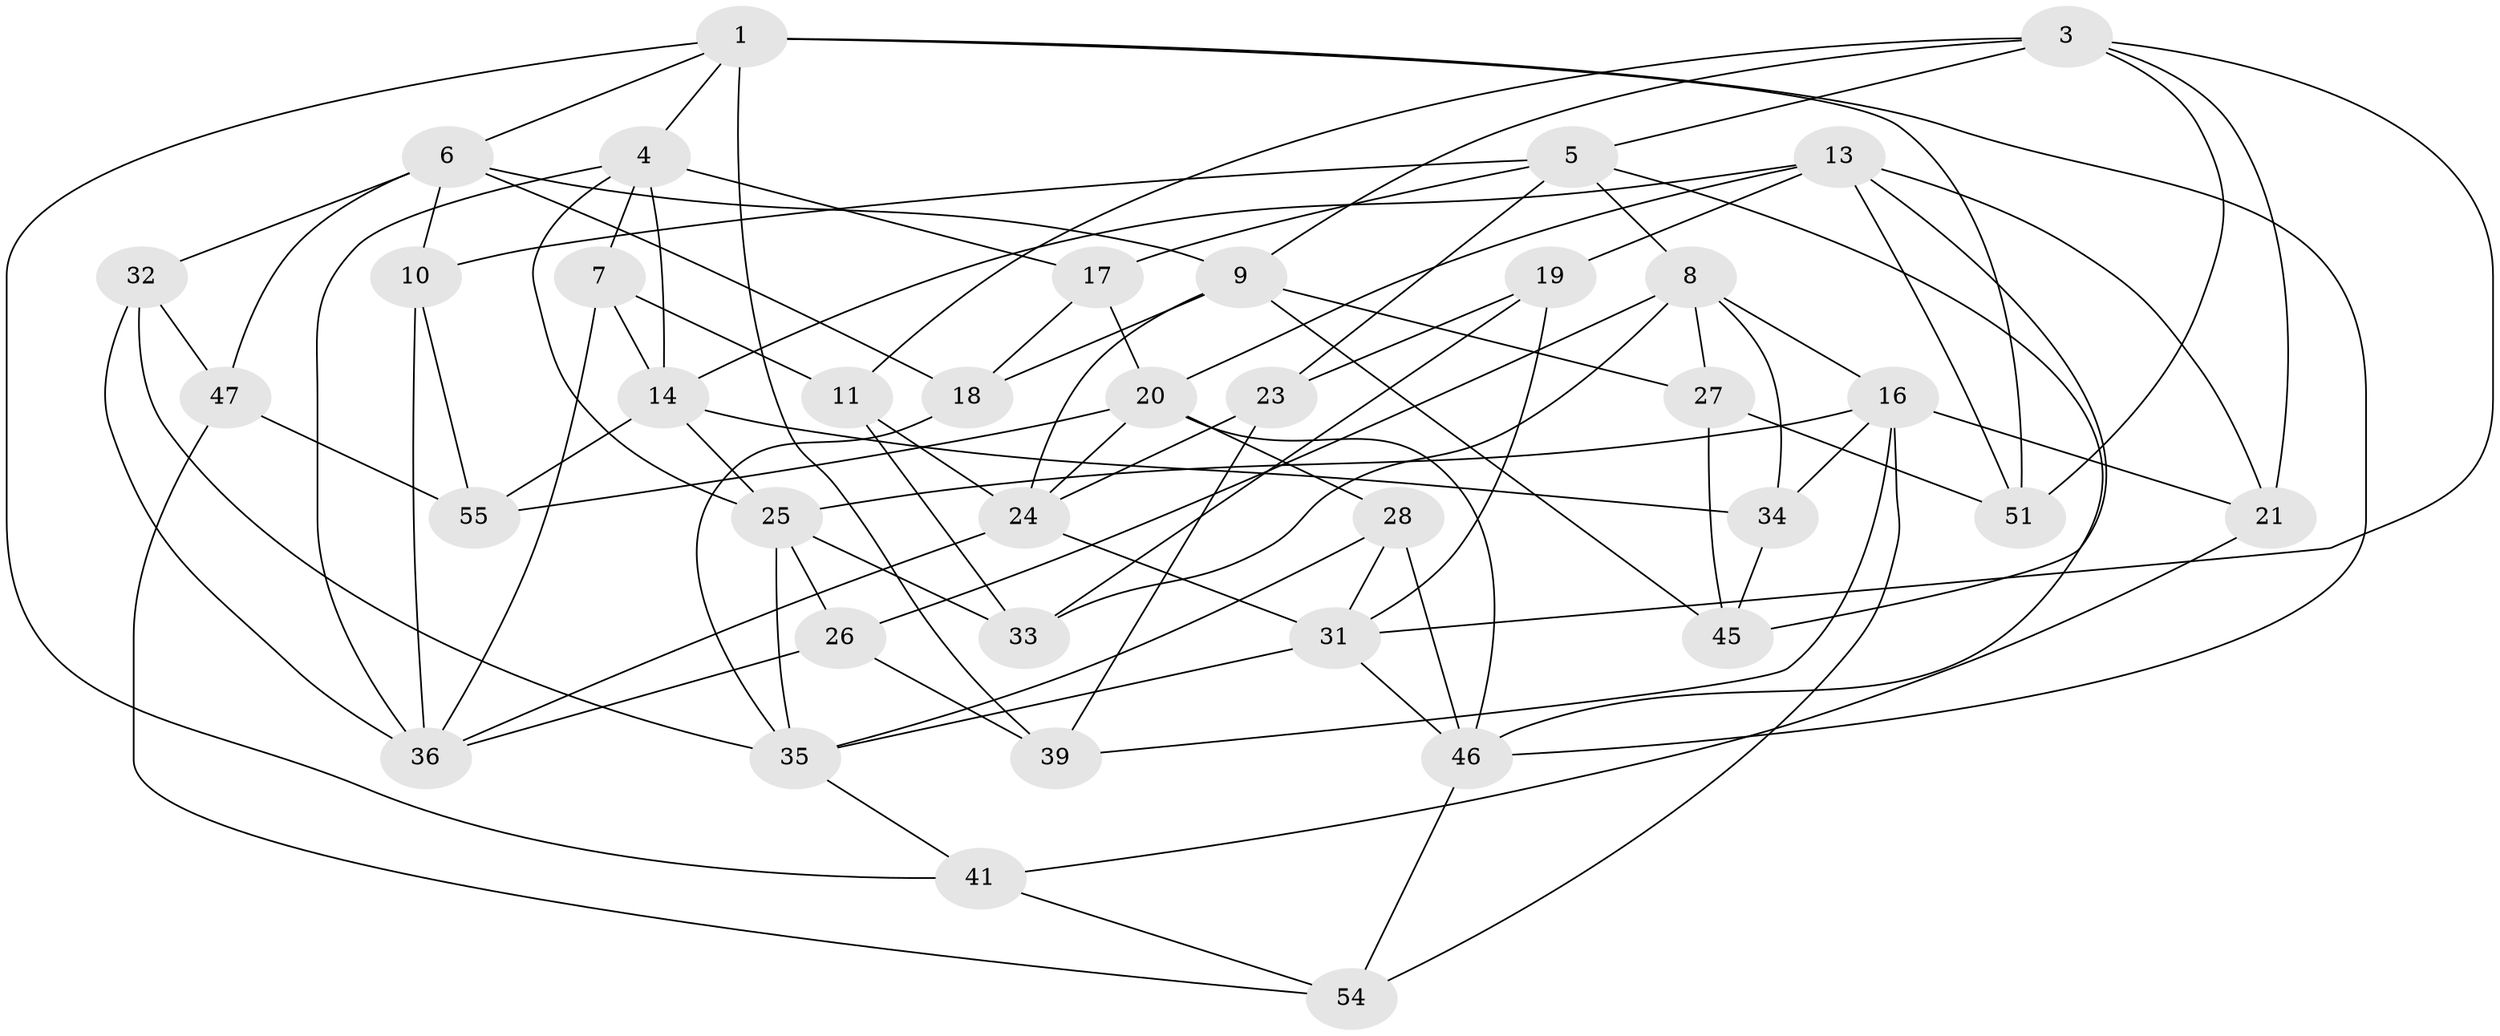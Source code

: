 // original degree distribution, {4: 1.0}
// Generated by graph-tools (version 1.1) at 2025/11/02/27/25 16:11:48]
// undirected, 38 vertices, 93 edges
graph export_dot {
graph [start="1"]
  node [color=gray90,style=filled];
  1 [super="+2"];
  3 [super="+29"];
  4 [super="+30"];
  5 [super="+42"];
  6 [super="+22"];
  7;
  8 [super="+12"];
  9 [super="+44"];
  10;
  11;
  13 [super="+40"];
  14 [super="+15"];
  16 [super="+43"];
  17;
  18;
  19;
  20 [super="+53"];
  21;
  23;
  24 [super="+38"];
  25 [super="+50"];
  26;
  27;
  28;
  31 [super="+37"];
  32;
  33;
  34;
  35 [super="+52"];
  36 [super="+49"];
  39;
  41;
  45;
  46 [super="+48"];
  47;
  51;
  54;
  55;
  1 -- 4;
  1 -- 46;
  1 -- 41;
  1 -- 51;
  1 -- 6;
  1 -- 39;
  3 -- 9;
  3 -- 5;
  3 -- 51;
  3 -- 11;
  3 -- 21;
  3 -- 31;
  4 -- 17;
  4 -- 25;
  4 -- 36;
  4 -- 14;
  4 -- 7;
  5 -- 10;
  5 -- 17;
  5 -- 8;
  5 -- 46;
  5 -- 23;
  6 -- 32;
  6 -- 18;
  6 -- 10;
  6 -- 47;
  6 -- 9;
  7 -- 36;
  7 -- 11;
  7 -- 14;
  8 -- 34;
  8 -- 16;
  8 -- 33;
  8 -- 26;
  8 -- 27;
  9 -- 18;
  9 -- 27;
  9 -- 24;
  9 -- 45;
  10 -- 55;
  10 -- 36;
  11 -- 33;
  11 -- 24;
  13 -- 21;
  13 -- 51;
  13 -- 19;
  13 -- 45;
  13 -- 14;
  13 -- 20;
  14 -- 25;
  14 -- 55;
  14 -- 34;
  16 -- 34;
  16 -- 39;
  16 -- 21;
  16 -- 54;
  16 -- 25;
  17 -- 18;
  17 -- 20;
  18 -- 35;
  19 -- 33;
  19 -- 23;
  19 -- 31;
  20 -- 24;
  20 -- 46;
  20 -- 28;
  20 -- 55;
  21 -- 41;
  23 -- 39;
  23 -- 24;
  24 -- 36;
  24 -- 31;
  25 -- 26;
  25 -- 35;
  25 -- 33;
  26 -- 39;
  26 -- 36;
  27 -- 51;
  27 -- 45;
  28 -- 31;
  28 -- 35;
  28 -- 46;
  31 -- 35;
  31 -- 46;
  32 -- 47;
  32 -- 35;
  32 -- 36;
  34 -- 45;
  35 -- 41;
  41 -- 54;
  46 -- 54;
  47 -- 55;
  47 -- 54;
}
